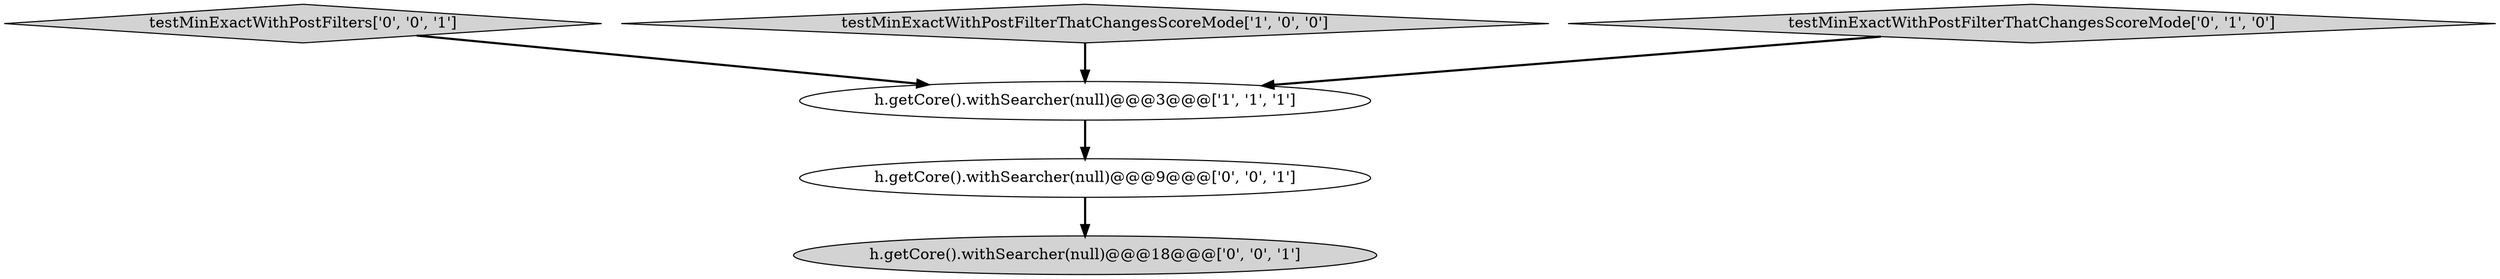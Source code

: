 digraph {
3 [style = filled, label = "testMinExactWithPostFilters['0', '0', '1']", fillcolor = lightgray, shape = diamond image = "AAA0AAABBB3BBB"];
1 [style = filled, label = "h.getCore().withSearcher(null)@@@3@@@['1', '1', '1']", fillcolor = white, shape = ellipse image = "AAA0AAABBB1BBB"];
5 [style = filled, label = "h.getCore().withSearcher(null)@@@9@@@['0', '0', '1']", fillcolor = white, shape = ellipse image = "AAA0AAABBB3BBB"];
0 [style = filled, label = "testMinExactWithPostFilterThatChangesScoreMode['1', '0', '0']", fillcolor = lightgray, shape = diamond image = "AAA0AAABBB1BBB"];
4 [style = filled, label = "h.getCore().withSearcher(null)@@@18@@@['0', '0', '1']", fillcolor = lightgray, shape = ellipse image = "AAA0AAABBB3BBB"];
2 [style = filled, label = "testMinExactWithPostFilterThatChangesScoreMode['0', '1', '0']", fillcolor = lightgray, shape = diamond image = "AAA0AAABBB2BBB"];
2->1 [style = bold, label=""];
0->1 [style = bold, label=""];
5->4 [style = bold, label=""];
3->1 [style = bold, label=""];
1->5 [style = bold, label=""];
}
